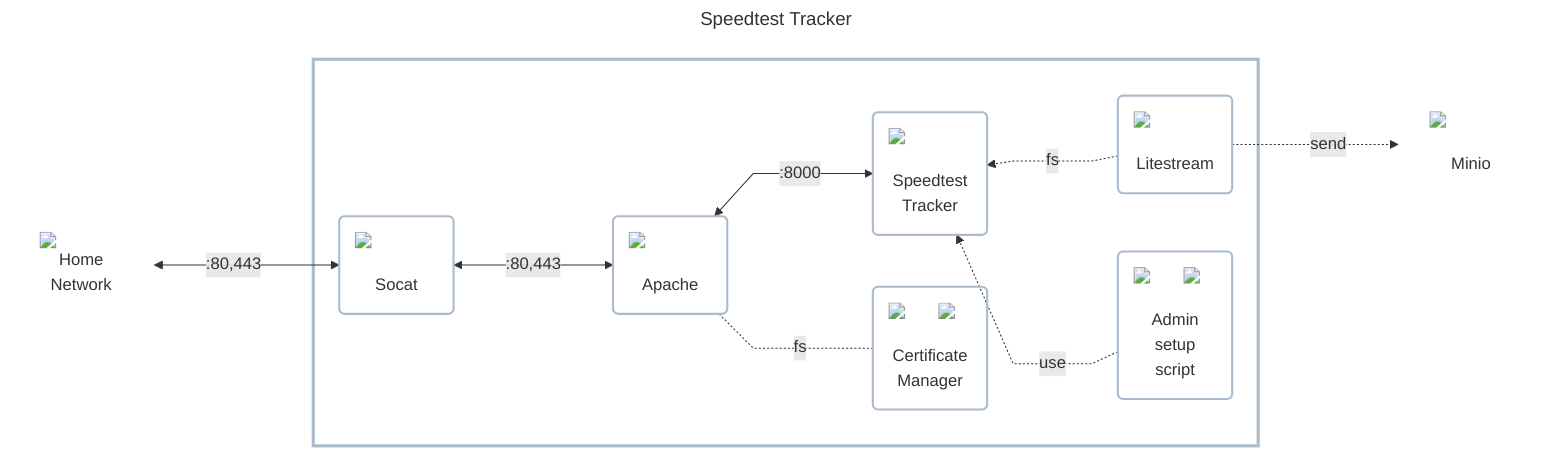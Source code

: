 ---
title: Speedtest Tracker
---
%%{ init : { "theme" : "default", "flowchart" : { "curve" : "linear" }}}%%

flowchart LR
    classDef default fill:#00000000,stroke:#00000000,stroke-width:0px;
    classDef component fill:#00000000,stroke:#aabbccff,stroke-width:2px;
    classDef section fill:#00000000,stroke:#aabbccff,stroke-width:3px;

    home_network["<img src='../../../../icons/network.png' style='min-width:80px;max-width:80px' />Home<br />Network"]
    s3_database["<img src='../../../../icons/database.png' style='min-width:80px;max-width:80px' /><br />Minio"]

    subgraph app_wrapper[" "]
        app("<img src='../../../../icons/speedtest-tracker.png' style='min-width:80px;max-width:80px' /><br />Speedtest<br />Tracker")
        certificate_manager("<img src='../../../../icons/cronjob.png' style='min-width:32px;max-width:32px;position:absolute;top:0;right:0' /><img src='../../../../icons/lets-encrypt.png' style='min-width:80px;max-width:80px' /><br />Certificate<br />Manager")
        db_sync("<img src='../../../../icons/litestream.png' style='min-width:80px;max-width:80px' /><br />Litestream")
        http_proxy("<img src='../../../../icons/apache.png' style='min-width:80px;max-width:80px' /><br />Apache")
        script_admin_setup("<img src='../../../../icons/cronjob.png' style='min-width:32px;max-width:32px;position:absolute;top:0;right:0' /><img src='../../../../icons/chromium+playwright.png' style='min-width:80px;max-width:80px' /><br />Admin<br />setup<br />script")
        socket_proxy("<img src='../../../../icons/ingress.png' style='min-width:80px;max-width:80px' /><br />Socat")

        class app component
        class certificate_manager component
        class db_sync component
        class http_proxy component
        class script_admin_setup component
        class socket_proxy component

        app ~~~ db_sync & script_admin_setup
        socket_proxy <--->|:80,443| http_proxy <--->|:8000| app
        http_proxy -..-|fs| certificate_manager
        script_admin_setup -..->|use| app
        db_sync -..->|fs| app
    end
    class app_wrapper section

    home_network <--->|:80,443| socket_proxy
    db_sync -..->|send| s3_database